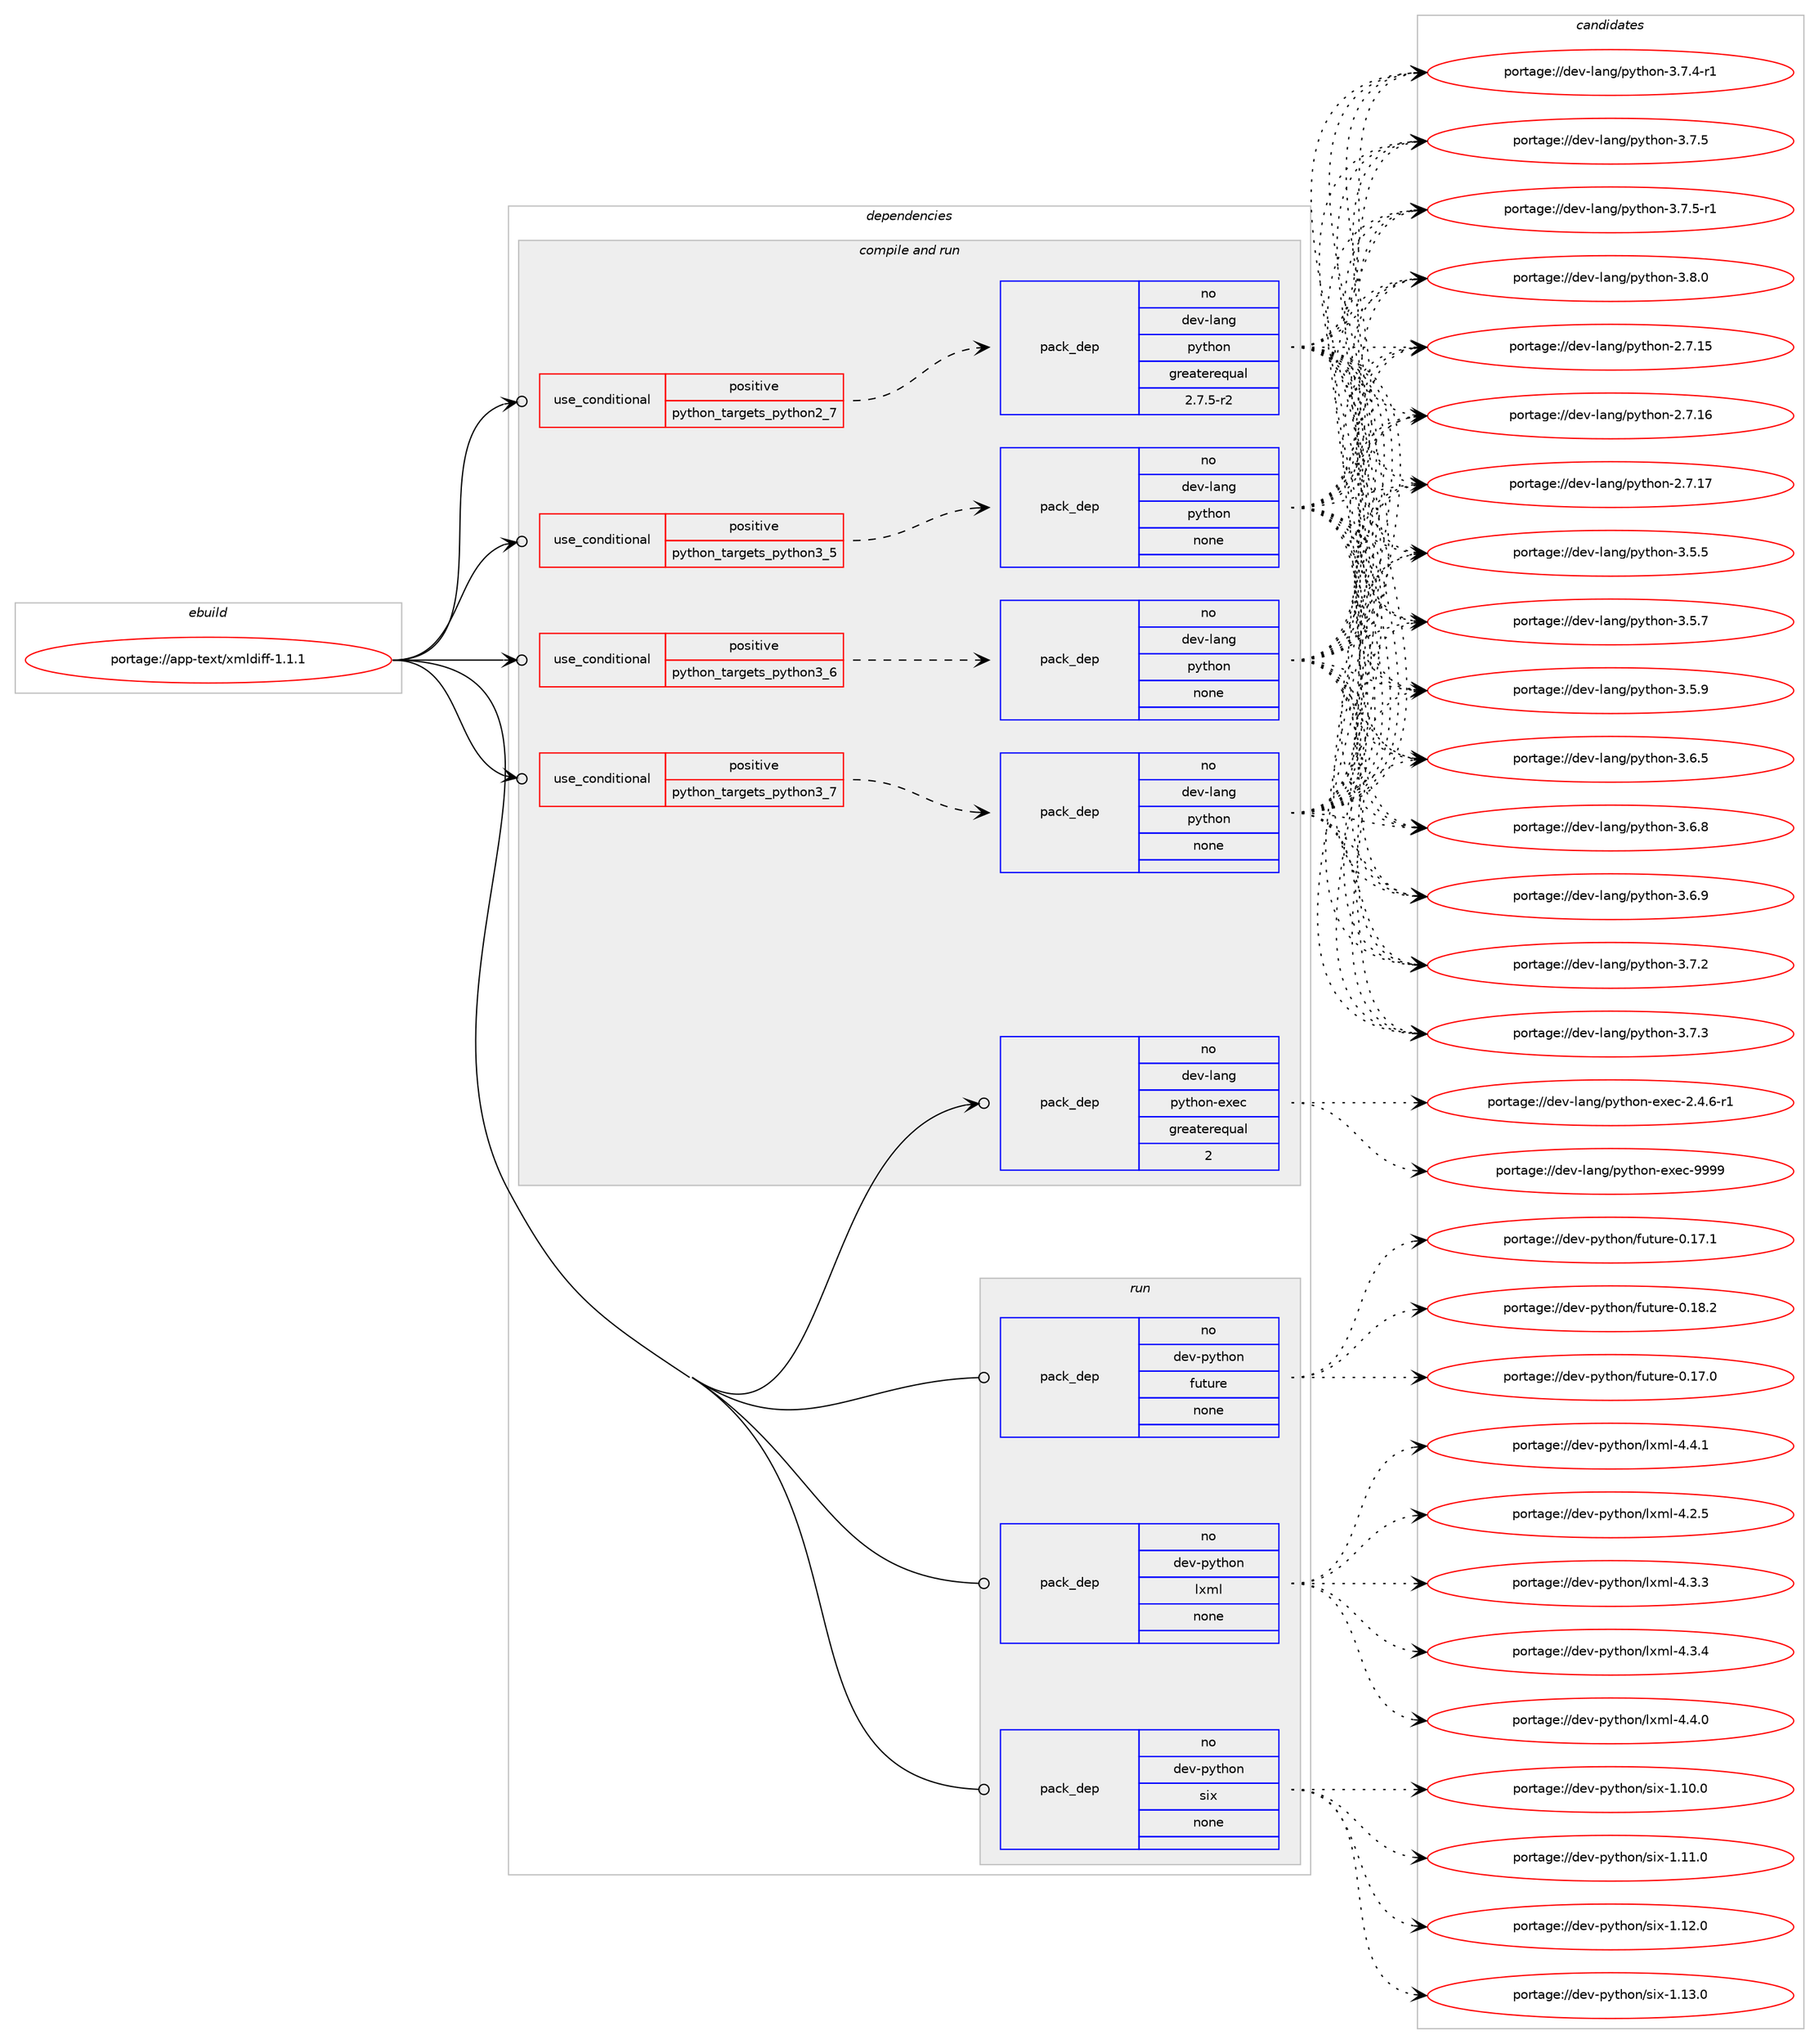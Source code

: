 digraph prolog {

# *************
# Graph options
# *************

newrank=true;
concentrate=true;
compound=true;
graph [rankdir=LR,fontname=Helvetica,fontsize=10,ranksep=1.5];#, ranksep=2.5, nodesep=0.2];
edge  [arrowhead=vee];
node  [fontname=Helvetica,fontsize=10];

# **********
# The ebuild
# **********

subgraph cluster_leftcol {
color=gray;
rank=same;
label=<<i>ebuild</i>>;
id [label="portage://app-text/xmldiff-1.1.1", color=red, width=4, href="../app-text/xmldiff-1.1.1.svg"];
}

# ****************
# The dependencies
# ****************

subgraph cluster_midcol {
color=gray;
label=<<i>dependencies</i>>;
subgraph cluster_compile {
fillcolor="#eeeeee";
style=filled;
label=<<i>compile</i>>;
}
subgraph cluster_compileandrun {
fillcolor="#eeeeee";
style=filled;
label=<<i>compile and run</i>>;
subgraph cond11642 {
dependency48767 [label=<<TABLE BORDER="0" CELLBORDER="1" CELLSPACING="0" CELLPADDING="4"><TR><TD ROWSPAN="3" CELLPADDING="10">use_conditional</TD></TR><TR><TD>positive</TD></TR><TR><TD>python_targets_python2_7</TD></TR></TABLE>>, shape=none, color=red];
subgraph pack36282 {
dependency48768 [label=<<TABLE BORDER="0" CELLBORDER="1" CELLSPACING="0" CELLPADDING="4" WIDTH="220"><TR><TD ROWSPAN="6" CELLPADDING="30">pack_dep</TD></TR><TR><TD WIDTH="110">no</TD></TR><TR><TD>dev-lang</TD></TR><TR><TD>python</TD></TR><TR><TD>greaterequal</TD></TR><TR><TD>2.7.5-r2</TD></TR></TABLE>>, shape=none, color=blue];
}
dependency48767:e -> dependency48768:w [weight=20,style="dashed",arrowhead="vee"];
}
id:e -> dependency48767:w [weight=20,style="solid",arrowhead="odotvee"];
subgraph cond11643 {
dependency48769 [label=<<TABLE BORDER="0" CELLBORDER="1" CELLSPACING="0" CELLPADDING="4"><TR><TD ROWSPAN="3" CELLPADDING="10">use_conditional</TD></TR><TR><TD>positive</TD></TR><TR><TD>python_targets_python3_5</TD></TR></TABLE>>, shape=none, color=red];
subgraph pack36283 {
dependency48770 [label=<<TABLE BORDER="0" CELLBORDER="1" CELLSPACING="0" CELLPADDING="4" WIDTH="220"><TR><TD ROWSPAN="6" CELLPADDING="30">pack_dep</TD></TR><TR><TD WIDTH="110">no</TD></TR><TR><TD>dev-lang</TD></TR><TR><TD>python</TD></TR><TR><TD>none</TD></TR><TR><TD></TD></TR></TABLE>>, shape=none, color=blue];
}
dependency48769:e -> dependency48770:w [weight=20,style="dashed",arrowhead="vee"];
}
id:e -> dependency48769:w [weight=20,style="solid",arrowhead="odotvee"];
subgraph cond11644 {
dependency48771 [label=<<TABLE BORDER="0" CELLBORDER="1" CELLSPACING="0" CELLPADDING="4"><TR><TD ROWSPAN="3" CELLPADDING="10">use_conditional</TD></TR><TR><TD>positive</TD></TR><TR><TD>python_targets_python3_6</TD></TR></TABLE>>, shape=none, color=red];
subgraph pack36284 {
dependency48772 [label=<<TABLE BORDER="0" CELLBORDER="1" CELLSPACING="0" CELLPADDING="4" WIDTH="220"><TR><TD ROWSPAN="6" CELLPADDING="30">pack_dep</TD></TR><TR><TD WIDTH="110">no</TD></TR><TR><TD>dev-lang</TD></TR><TR><TD>python</TD></TR><TR><TD>none</TD></TR><TR><TD></TD></TR></TABLE>>, shape=none, color=blue];
}
dependency48771:e -> dependency48772:w [weight=20,style="dashed",arrowhead="vee"];
}
id:e -> dependency48771:w [weight=20,style="solid",arrowhead="odotvee"];
subgraph cond11645 {
dependency48773 [label=<<TABLE BORDER="0" CELLBORDER="1" CELLSPACING="0" CELLPADDING="4"><TR><TD ROWSPAN="3" CELLPADDING="10">use_conditional</TD></TR><TR><TD>positive</TD></TR><TR><TD>python_targets_python3_7</TD></TR></TABLE>>, shape=none, color=red];
subgraph pack36285 {
dependency48774 [label=<<TABLE BORDER="0" CELLBORDER="1" CELLSPACING="0" CELLPADDING="4" WIDTH="220"><TR><TD ROWSPAN="6" CELLPADDING="30">pack_dep</TD></TR><TR><TD WIDTH="110">no</TD></TR><TR><TD>dev-lang</TD></TR><TR><TD>python</TD></TR><TR><TD>none</TD></TR><TR><TD></TD></TR></TABLE>>, shape=none, color=blue];
}
dependency48773:e -> dependency48774:w [weight=20,style="dashed",arrowhead="vee"];
}
id:e -> dependency48773:w [weight=20,style="solid",arrowhead="odotvee"];
subgraph pack36286 {
dependency48775 [label=<<TABLE BORDER="0" CELLBORDER="1" CELLSPACING="0" CELLPADDING="4" WIDTH="220"><TR><TD ROWSPAN="6" CELLPADDING="30">pack_dep</TD></TR><TR><TD WIDTH="110">no</TD></TR><TR><TD>dev-lang</TD></TR><TR><TD>python-exec</TD></TR><TR><TD>greaterequal</TD></TR><TR><TD>2</TD></TR></TABLE>>, shape=none, color=blue];
}
id:e -> dependency48775:w [weight=20,style="solid",arrowhead="odotvee"];
}
subgraph cluster_run {
fillcolor="#eeeeee";
style=filled;
label=<<i>run</i>>;
subgraph pack36287 {
dependency48776 [label=<<TABLE BORDER="0" CELLBORDER="1" CELLSPACING="0" CELLPADDING="4" WIDTH="220"><TR><TD ROWSPAN="6" CELLPADDING="30">pack_dep</TD></TR><TR><TD WIDTH="110">no</TD></TR><TR><TD>dev-python</TD></TR><TR><TD>future</TD></TR><TR><TD>none</TD></TR><TR><TD></TD></TR></TABLE>>, shape=none, color=blue];
}
id:e -> dependency48776:w [weight=20,style="solid",arrowhead="odot"];
subgraph pack36288 {
dependency48777 [label=<<TABLE BORDER="0" CELLBORDER="1" CELLSPACING="0" CELLPADDING="4" WIDTH="220"><TR><TD ROWSPAN="6" CELLPADDING="30">pack_dep</TD></TR><TR><TD WIDTH="110">no</TD></TR><TR><TD>dev-python</TD></TR><TR><TD>lxml</TD></TR><TR><TD>none</TD></TR><TR><TD></TD></TR></TABLE>>, shape=none, color=blue];
}
id:e -> dependency48777:w [weight=20,style="solid",arrowhead="odot"];
subgraph pack36289 {
dependency48778 [label=<<TABLE BORDER="0" CELLBORDER="1" CELLSPACING="0" CELLPADDING="4" WIDTH="220"><TR><TD ROWSPAN="6" CELLPADDING="30">pack_dep</TD></TR><TR><TD WIDTH="110">no</TD></TR><TR><TD>dev-python</TD></TR><TR><TD>six</TD></TR><TR><TD>none</TD></TR><TR><TD></TD></TR></TABLE>>, shape=none, color=blue];
}
id:e -> dependency48778:w [weight=20,style="solid",arrowhead="odot"];
}
}

# **************
# The candidates
# **************

subgraph cluster_choices {
rank=same;
color=gray;
label=<<i>candidates</i>>;

subgraph choice36282 {
color=black;
nodesep=1;
choiceportage10010111845108971101034711212111610411111045504655464953 [label="portage://dev-lang/python-2.7.15", color=red, width=4,href="../dev-lang/python-2.7.15.svg"];
choiceportage10010111845108971101034711212111610411111045504655464954 [label="portage://dev-lang/python-2.7.16", color=red, width=4,href="../dev-lang/python-2.7.16.svg"];
choiceportage10010111845108971101034711212111610411111045504655464955 [label="portage://dev-lang/python-2.7.17", color=red, width=4,href="../dev-lang/python-2.7.17.svg"];
choiceportage100101118451089711010347112121116104111110455146534653 [label="portage://dev-lang/python-3.5.5", color=red, width=4,href="../dev-lang/python-3.5.5.svg"];
choiceportage100101118451089711010347112121116104111110455146534655 [label="portage://dev-lang/python-3.5.7", color=red, width=4,href="../dev-lang/python-3.5.7.svg"];
choiceportage100101118451089711010347112121116104111110455146534657 [label="portage://dev-lang/python-3.5.9", color=red, width=4,href="../dev-lang/python-3.5.9.svg"];
choiceportage100101118451089711010347112121116104111110455146544653 [label="portage://dev-lang/python-3.6.5", color=red, width=4,href="../dev-lang/python-3.6.5.svg"];
choiceportage100101118451089711010347112121116104111110455146544656 [label="portage://dev-lang/python-3.6.8", color=red, width=4,href="../dev-lang/python-3.6.8.svg"];
choiceportage100101118451089711010347112121116104111110455146544657 [label="portage://dev-lang/python-3.6.9", color=red, width=4,href="../dev-lang/python-3.6.9.svg"];
choiceportage100101118451089711010347112121116104111110455146554650 [label="portage://dev-lang/python-3.7.2", color=red, width=4,href="../dev-lang/python-3.7.2.svg"];
choiceportage100101118451089711010347112121116104111110455146554651 [label="portage://dev-lang/python-3.7.3", color=red, width=4,href="../dev-lang/python-3.7.3.svg"];
choiceportage1001011184510897110103471121211161041111104551465546524511449 [label="portage://dev-lang/python-3.7.4-r1", color=red, width=4,href="../dev-lang/python-3.7.4-r1.svg"];
choiceportage100101118451089711010347112121116104111110455146554653 [label="portage://dev-lang/python-3.7.5", color=red, width=4,href="../dev-lang/python-3.7.5.svg"];
choiceportage1001011184510897110103471121211161041111104551465546534511449 [label="portage://dev-lang/python-3.7.5-r1", color=red, width=4,href="../dev-lang/python-3.7.5-r1.svg"];
choiceportage100101118451089711010347112121116104111110455146564648 [label="portage://dev-lang/python-3.8.0", color=red, width=4,href="../dev-lang/python-3.8.0.svg"];
dependency48768:e -> choiceportage10010111845108971101034711212111610411111045504655464953:w [style=dotted,weight="100"];
dependency48768:e -> choiceportage10010111845108971101034711212111610411111045504655464954:w [style=dotted,weight="100"];
dependency48768:e -> choiceportage10010111845108971101034711212111610411111045504655464955:w [style=dotted,weight="100"];
dependency48768:e -> choiceportage100101118451089711010347112121116104111110455146534653:w [style=dotted,weight="100"];
dependency48768:e -> choiceportage100101118451089711010347112121116104111110455146534655:w [style=dotted,weight="100"];
dependency48768:e -> choiceportage100101118451089711010347112121116104111110455146534657:w [style=dotted,weight="100"];
dependency48768:e -> choiceportage100101118451089711010347112121116104111110455146544653:w [style=dotted,weight="100"];
dependency48768:e -> choiceportage100101118451089711010347112121116104111110455146544656:w [style=dotted,weight="100"];
dependency48768:e -> choiceportage100101118451089711010347112121116104111110455146544657:w [style=dotted,weight="100"];
dependency48768:e -> choiceportage100101118451089711010347112121116104111110455146554650:w [style=dotted,weight="100"];
dependency48768:e -> choiceportage100101118451089711010347112121116104111110455146554651:w [style=dotted,weight="100"];
dependency48768:e -> choiceportage1001011184510897110103471121211161041111104551465546524511449:w [style=dotted,weight="100"];
dependency48768:e -> choiceportage100101118451089711010347112121116104111110455146554653:w [style=dotted,weight="100"];
dependency48768:e -> choiceportage1001011184510897110103471121211161041111104551465546534511449:w [style=dotted,weight="100"];
dependency48768:e -> choiceportage100101118451089711010347112121116104111110455146564648:w [style=dotted,weight="100"];
}
subgraph choice36283 {
color=black;
nodesep=1;
choiceportage10010111845108971101034711212111610411111045504655464953 [label="portage://dev-lang/python-2.7.15", color=red, width=4,href="../dev-lang/python-2.7.15.svg"];
choiceportage10010111845108971101034711212111610411111045504655464954 [label="portage://dev-lang/python-2.7.16", color=red, width=4,href="../dev-lang/python-2.7.16.svg"];
choiceportage10010111845108971101034711212111610411111045504655464955 [label="portage://dev-lang/python-2.7.17", color=red, width=4,href="../dev-lang/python-2.7.17.svg"];
choiceportage100101118451089711010347112121116104111110455146534653 [label="portage://dev-lang/python-3.5.5", color=red, width=4,href="../dev-lang/python-3.5.5.svg"];
choiceportage100101118451089711010347112121116104111110455146534655 [label="portage://dev-lang/python-3.5.7", color=red, width=4,href="../dev-lang/python-3.5.7.svg"];
choiceportage100101118451089711010347112121116104111110455146534657 [label="portage://dev-lang/python-3.5.9", color=red, width=4,href="../dev-lang/python-3.5.9.svg"];
choiceportage100101118451089711010347112121116104111110455146544653 [label="portage://dev-lang/python-3.6.5", color=red, width=4,href="../dev-lang/python-3.6.5.svg"];
choiceportage100101118451089711010347112121116104111110455146544656 [label="portage://dev-lang/python-3.6.8", color=red, width=4,href="../dev-lang/python-3.6.8.svg"];
choiceportage100101118451089711010347112121116104111110455146544657 [label="portage://dev-lang/python-3.6.9", color=red, width=4,href="../dev-lang/python-3.6.9.svg"];
choiceportage100101118451089711010347112121116104111110455146554650 [label="portage://dev-lang/python-3.7.2", color=red, width=4,href="../dev-lang/python-3.7.2.svg"];
choiceportage100101118451089711010347112121116104111110455146554651 [label="portage://dev-lang/python-3.7.3", color=red, width=4,href="../dev-lang/python-3.7.3.svg"];
choiceportage1001011184510897110103471121211161041111104551465546524511449 [label="portage://dev-lang/python-3.7.4-r1", color=red, width=4,href="../dev-lang/python-3.7.4-r1.svg"];
choiceportage100101118451089711010347112121116104111110455146554653 [label="portage://dev-lang/python-3.7.5", color=red, width=4,href="../dev-lang/python-3.7.5.svg"];
choiceportage1001011184510897110103471121211161041111104551465546534511449 [label="portage://dev-lang/python-3.7.5-r1", color=red, width=4,href="../dev-lang/python-3.7.5-r1.svg"];
choiceportage100101118451089711010347112121116104111110455146564648 [label="portage://dev-lang/python-3.8.0", color=red, width=4,href="../dev-lang/python-3.8.0.svg"];
dependency48770:e -> choiceportage10010111845108971101034711212111610411111045504655464953:w [style=dotted,weight="100"];
dependency48770:e -> choiceportage10010111845108971101034711212111610411111045504655464954:w [style=dotted,weight="100"];
dependency48770:e -> choiceportage10010111845108971101034711212111610411111045504655464955:w [style=dotted,weight="100"];
dependency48770:e -> choiceportage100101118451089711010347112121116104111110455146534653:w [style=dotted,weight="100"];
dependency48770:e -> choiceportage100101118451089711010347112121116104111110455146534655:w [style=dotted,weight="100"];
dependency48770:e -> choiceportage100101118451089711010347112121116104111110455146534657:w [style=dotted,weight="100"];
dependency48770:e -> choiceportage100101118451089711010347112121116104111110455146544653:w [style=dotted,weight="100"];
dependency48770:e -> choiceportage100101118451089711010347112121116104111110455146544656:w [style=dotted,weight="100"];
dependency48770:e -> choiceportage100101118451089711010347112121116104111110455146544657:w [style=dotted,weight="100"];
dependency48770:e -> choiceportage100101118451089711010347112121116104111110455146554650:w [style=dotted,weight="100"];
dependency48770:e -> choiceportage100101118451089711010347112121116104111110455146554651:w [style=dotted,weight="100"];
dependency48770:e -> choiceportage1001011184510897110103471121211161041111104551465546524511449:w [style=dotted,weight="100"];
dependency48770:e -> choiceportage100101118451089711010347112121116104111110455146554653:w [style=dotted,weight="100"];
dependency48770:e -> choiceportage1001011184510897110103471121211161041111104551465546534511449:w [style=dotted,weight="100"];
dependency48770:e -> choiceportage100101118451089711010347112121116104111110455146564648:w [style=dotted,weight="100"];
}
subgraph choice36284 {
color=black;
nodesep=1;
choiceportage10010111845108971101034711212111610411111045504655464953 [label="portage://dev-lang/python-2.7.15", color=red, width=4,href="../dev-lang/python-2.7.15.svg"];
choiceportage10010111845108971101034711212111610411111045504655464954 [label="portage://dev-lang/python-2.7.16", color=red, width=4,href="../dev-lang/python-2.7.16.svg"];
choiceportage10010111845108971101034711212111610411111045504655464955 [label="portage://dev-lang/python-2.7.17", color=red, width=4,href="../dev-lang/python-2.7.17.svg"];
choiceportage100101118451089711010347112121116104111110455146534653 [label="portage://dev-lang/python-3.5.5", color=red, width=4,href="../dev-lang/python-3.5.5.svg"];
choiceportage100101118451089711010347112121116104111110455146534655 [label="portage://dev-lang/python-3.5.7", color=red, width=4,href="../dev-lang/python-3.5.7.svg"];
choiceportage100101118451089711010347112121116104111110455146534657 [label="portage://dev-lang/python-3.5.9", color=red, width=4,href="../dev-lang/python-3.5.9.svg"];
choiceportage100101118451089711010347112121116104111110455146544653 [label="portage://dev-lang/python-3.6.5", color=red, width=4,href="../dev-lang/python-3.6.5.svg"];
choiceportage100101118451089711010347112121116104111110455146544656 [label="portage://dev-lang/python-3.6.8", color=red, width=4,href="../dev-lang/python-3.6.8.svg"];
choiceportage100101118451089711010347112121116104111110455146544657 [label="portage://dev-lang/python-3.6.9", color=red, width=4,href="../dev-lang/python-3.6.9.svg"];
choiceportage100101118451089711010347112121116104111110455146554650 [label="portage://dev-lang/python-3.7.2", color=red, width=4,href="../dev-lang/python-3.7.2.svg"];
choiceportage100101118451089711010347112121116104111110455146554651 [label="portage://dev-lang/python-3.7.3", color=red, width=4,href="../dev-lang/python-3.7.3.svg"];
choiceportage1001011184510897110103471121211161041111104551465546524511449 [label="portage://dev-lang/python-3.7.4-r1", color=red, width=4,href="../dev-lang/python-3.7.4-r1.svg"];
choiceportage100101118451089711010347112121116104111110455146554653 [label="portage://dev-lang/python-3.7.5", color=red, width=4,href="../dev-lang/python-3.7.5.svg"];
choiceportage1001011184510897110103471121211161041111104551465546534511449 [label="portage://dev-lang/python-3.7.5-r1", color=red, width=4,href="../dev-lang/python-3.7.5-r1.svg"];
choiceportage100101118451089711010347112121116104111110455146564648 [label="portage://dev-lang/python-3.8.0", color=red, width=4,href="../dev-lang/python-3.8.0.svg"];
dependency48772:e -> choiceportage10010111845108971101034711212111610411111045504655464953:w [style=dotted,weight="100"];
dependency48772:e -> choiceportage10010111845108971101034711212111610411111045504655464954:w [style=dotted,weight="100"];
dependency48772:e -> choiceportage10010111845108971101034711212111610411111045504655464955:w [style=dotted,weight="100"];
dependency48772:e -> choiceportage100101118451089711010347112121116104111110455146534653:w [style=dotted,weight="100"];
dependency48772:e -> choiceportage100101118451089711010347112121116104111110455146534655:w [style=dotted,weight="100"];
dependency48772:e -> choiceportage100101118451089711010347112121116104111110455146534657:w [style=dotted,weight="100"];
dependency48772:e -> choiceportage100101118451089711010347112121116104111110455146544653:w [style=dotted,weight="100"];
dependency48772:e -> choiceportage100101118451089711010347112121116104111110455146544656:w [style=dotted,weight="100"];
dependency48772:e -> choiceportage100101118451089711010347112121116104111110455146544657:w [style=dotted,weight="100"];
dependency48772:e -> choiceportage100101118451089711010347112121116104111110455146554650:w [style=dotted,weight="100"];
dependency48772:e -> choiceportage100101118451089711010347112121116104111110455146554651:w [style=dotted,weight="100"];
dependency48772:e -> choiceportage1001011184510897110103471121211161041111104551465546524511449:w [style=dotted,weight="100"];
dependency48772:e -> choiceportage100101118451089711010347112121116104111110455146554653:w [style=dotted,weight="100"];
dependency48772:e -> choiceportage1001011184510897110103471121211161041111104551465546534511449:w [style=dotted,weight="100"];
dependency48772:e -> choiceportage100101118451089711010347112121116104111110455146564648:w [style=dotted,weight="100"];
}
subgraph choice36285 {
color=black;
nodesep=1;
choiceportage10010111845108971101034711212111610411111045504655464953 [label="portage://dev-lang/python-2.7.15", color=red, width=4,href="../dev-lang/python-2.7.15.svg"];
choiceportage10010111845108971101034711212111610411111045504655464954 [label="portage://dev-lang/python-2.7.16", color=red, width=4,href="../dev-lang/python-2.7.16.svg"];
choiceportage10010111845108971101034711212111610411111045504655464955 [label="portage://dev-lang/python-2.7.17", color=red, width=4,href="../dev-lang/python-2.7.17.svg"];
choiceportage100101118451089711010347112121116104111110455146534653 [label="portage://dev-lang/python-3.5.5", color=red, width=4,href="../dev-lang/python-3.5.5.svg"];
choiceportage100101118451089711010347112121116104111110455146534655 [label="portage://dev-lang/python-3.5.7", color=red, width=4,href="../dev-lang/python-3.5.7.svg"];
choiceportage100101118451089711010347112121116104111110455146534657 [label="portage://dev-lang/python-3.5.9", color=red, width=4,href="../dev-lang/python-3.5.9.svg"];
choiceportage100101118451089711010347112121116104111110455146544653 [label="portage://dev-lang/python-3.6.5", color=red, width=4,href="../dev-lang/python-3.6.5.svg"];
choiceportage100101118451089711010347112121116104111110455146544656 [label="portage://dev-lang/python-3.6.8", color=red, width=4,href="../dev-lang/python-3.6.8.svg"];
choiceportage100101118451089711010347112121116104111110455146544657 [label="portage://dev-lang/python-3.6.9", color=red, width=4,href="../dev-lang/python-3.6.9.svg"];
choiceportage100101118451089711010347112121116104111110455146554650 [label="portage://dev-lang/python-3.7.2", color=red, width=4,href="../dev-lang/python-3.7.2.svg"];
choiceportage100101118451089711010347112121116104111110455146554651 [label="portage://dev-lang/python-3.7.3", color=red, width=4,href="../dev-lang/python-3.7.3.svg"];
choiceportage1001011184510897110103471121211161041111104551465546524511449 [label="portage://dev-lang/python-3.7.4-r1", color=red, width=4,href="../dev-lang/python-3.7.4-r1.svg"];
choiceportage100101118451089711010347112121116104111110455146554653 [label="portage://dev-lang/python-3.7.5", color=red, width=4,href="../dev-lang/python-3.7.5.svg"];
choiceportage1001011184510897110103471121211161041111104551465546534511449 [label="portage://dev-lang/python-3.7.5-r1", color=red, width=4,href="../dev-lang/python-3.7.5-r1.svg"];
choiceportage100101118451089711010347112121116104111110455146564648 [label="portage://dev-lang/python-3.8.0", color=red, width=4,href="../dev-lang/python-3.8.0.svg"];
dependency48774:e -> choiceportage10010111845108971101034711212111610411111045504655464953:w [style=dotted,weight="100"];
dependency48774:e -> choiceportage10010111845108971101034711212111610411111045504655464954:w [style=dotted,weight="100"];
dependency48774:e -> choiceportage10010111845108971101034711212111610411111045504655464955:w [style=dotted,weight="100"];
dependency48774:e -> choiceportage100101118451089711010347112121116104111110455146534653:w [style=dotted,weight="100"];
dependency48774:e -> choiceportage100101118451089711010347112121116104111110455146534655:w [style=dotted,weight="100"];
dependency48774:e -> choiceportage100101118451089711010347112121116104111110455146534657:w [style=dotted,weight="100"];
dependency48774:e -> choiceportage100101118451089711010347112121116104111110455146544653:w [style=dotted,weight="100"];
dependency48774:e -> choiceportage100101118451089711010347112121116104111110455146544656:w [style=dotted,weight="100"];
dependency48774:e -> choiceportage100101118451089711010347112121116104111110455146544657:w [style=dotted,weight="100"];
dependency48774:e -> choiceportage100101118451089711010347112121116104111110455146554650:w [style=dotted,weight="100"];
dependency48774:e -> choiceportage100101118451089711010347112121116104111110455146554651:w [style=dotted,weight="100"];
dependency48774:e -> choiceportage1001011184510897110103471121211161041111104551465546524511449:w [style=dotted,weight="100"];
dependency48774:e -> choiceportage100101118451089711010347112121116104111110455146554653:w [style=dotted,weight="100"];
dependency48774:e -> choiceportage1001011184510897110103471121211161041111104551465546534511449:w [style=dotted,weight="100"];
dependency48774:e -> choiceportage100101118451089711010347112121116104111110455146564648:w [style=dotted,weight="100"];
}
subgraph choice36286 {
color=black;
nodesep=1;
choiceportage10010111845108971101034711212111610411111045101120101994550465246544511449 [label="portage://dev-lang/python-exec-2.4.6-r1", color=red, width=4,href="../dev-lang/python-exec-2.4.6-r1.svg"];
choiceportage10010111845108971101034711212111610411111045101120101994557575757 [label="portage://dev-lang/python-exec-9999", color=red, width=4,href="../dev-lang/python-exec-9999.svg"];
dependency48775:e -> choiceportage10010111845108971101034711212111610411111045101120101994550465246544511449:w [style=dotted,weight="100"];
dependency48775:e -> choiceportage10010111845108971101034711212111610411111045101120101994557575757:w [style=dotted,weight="100"];
}
subgraph choice36287 {
color=black;
nodesep=1;
choiceportage100101118451121211161041111104710211711611711410145484649554648 [label="portage://dev-python/future-0.17.0", color=red, width=4,href="../dev-python/future-0.17.0.svg"];
choiceportage100101118451121211161041111104710211711611711410145484649554649 [label="portage://dev-python/future-0.17.1", color=red, width=4,href="../dev-python/future-0.17.1.svg"];
choiceportage100101118451121211161041111104710211711611711410145484649564650 [label="portage://dev-python/future-0.18.2", color=red, width=4,href="../dev-python/future-0.18.2.svg"];
dependency48776:e -> choiceportage100101118451121211161041111104710211711611711410145484649554648:w [style=dotted,weight="100"];
dependency48776:e -> choiceportage100101118451121211161041111104710211711611711410145484649554649:w [style=dotted,weight="100"];
dependency48776:e -> choiceportage100101118451121211161041111104710211711611711410145484649564650:w [style=dotted,weight="100"];
}
subgraph choice36288 {
color=black;
nodesep=1;
choiceportage1001011184511212111610411111047108120109108455246504653 [label="portage://dev-python/lxml-4.2.5", color=red, width=4,href="../dev-python/lxml-4.2.5.svg"];
choiceportage1001011184511212111610411111047108120109108455246514651 [label="portage://dev-python/lxml-4.3.3", color=red, width=4,href="../dev-python/lxml-4.3.3.svg"];
choiceportage1001011184511212111610411111047108120109108455246514652 [label="portage://dev-python/lxml-4.3.4", color=red, width=4,href="../dev-python/lxml-4.3.4.svg"];
choiceportage1001011184511212111610411111047108120109108455246524648 [label="portage://dev-python/lxml-4.4.0", color=red, width=4,href="../dev-python/lxml-4.4.0.svg"];
choiceportage1001011184511212111610411111047108120109108455246524649 [label="portage://dev-python/lxml-4.4.1", color=red, width=4,href="../dev-python/lxml-4.4.1.svg"];
dependency48777:e -> choiceportage1001011184511212111610411111047108120109108455246504653:w [style=dotted,weight="100"];
dependency48777:e -> choiceportage1001011184511212111610411111047108120109108455246514651:w [style=dotted,weight="100"];
dependency48777:e -> choiceportage1001011184511212111610411111047108120109108455246514652:w [style=dotted,weight="100"];
dependency48777:e -> choiceportage1001011184511212111610411111047108120109108455246524648:w [style=dotted,weight="100"];
dependency48777:e -> choiceportage1001011184511212111610411111047108120109108455246524649:w [style=dotted,weight="100"];
}
subgraph choice36289 {
color=black;
nodesep=1;
choiceportage100101118451121211161041111104711510512045494649484648 [label="portage://dev-python/six-1.10.0", color=red, width=4,href="../dev-python/six-1.10.0.svg"];
choiceportage100101118451121211161041111104711510512045494649494648 [label="portage://dev-python/six-1.11.0", color=red, width=4,href="../dev-python/six-1.11.0.svg"];
choiceportage100101118451121211161041111104711510512045494649504648 [label="portage://dev-python/six-1.12.0", color=red, width=4,href="../dev-python/six-1.12.0.svg"];
choiceportage100101118451121211161041111104711510512045494649514648 [label="portage://dev-python/six-1.13.0", color=red, width=4,href="../dev-python/six-1.13.0.svg"];
dependency48778:e -> choiceportage100101118451121211161041111104711510512045494649484648:w [style=dotted,weight="100"];
dependency48778:e -> choiceportage100101118451121211161041111104711510512045494649494648:w [style=dotted,weight="100"];
dependency48778:e -> choiceportage100101118451121211161041111104711510512045494649504648:w [style=dotted,weight="100"];
dependency48778:e -> choiceportage100101118451121211161041111104711510512045494649514648:w [style=dotted,weight="100"];
}
}

}
